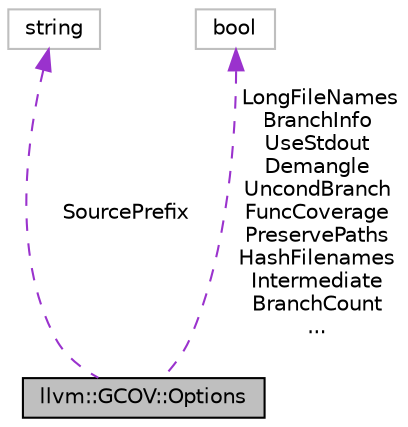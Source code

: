 digraph "llvm::GCOV::Options"
{
 // LATEX_PDF_SIZE
  bgcolor="transparent";
  edge [fontname="Helvetica",fontsize="10",labelfontname="Helvetica",labelfontsize="10"];
  node [fontname="Helvetica",fontsize="10",shape=record];
  Node1 [label="llvm::GCOV::Options",height=0.2,width=0.4,color="black", fillcolor="grey75", style="filled", fontcolor="black",tooltip="A struct for passing gcov options between functions."];
  Node2 -> Node1 [dir="back",color="darkorchid3",fontsize="10",style="dashed",label=" SourcePrefix" ,fontname="Helvetica"];
  Node2 [label="string",height=0.2,width=0.4,color="grey75",tooltip=" "];
  Node3 -> Node1 [dir="back",color="darkorchid3",fontsize="10",style="dashed",label=" LongFileNames\nBranchInfo\nUseStdout\nDemangle\nUncondBranch\nFuncCoverage\nPreservePaths\nHashFilenames\nIntermediate\nBranchCount\n..." ,fontname="Helvetica"];
  Node3 [label="bool",height=0.2,width=0.4,color="grey75",tooltip=" "];
}
